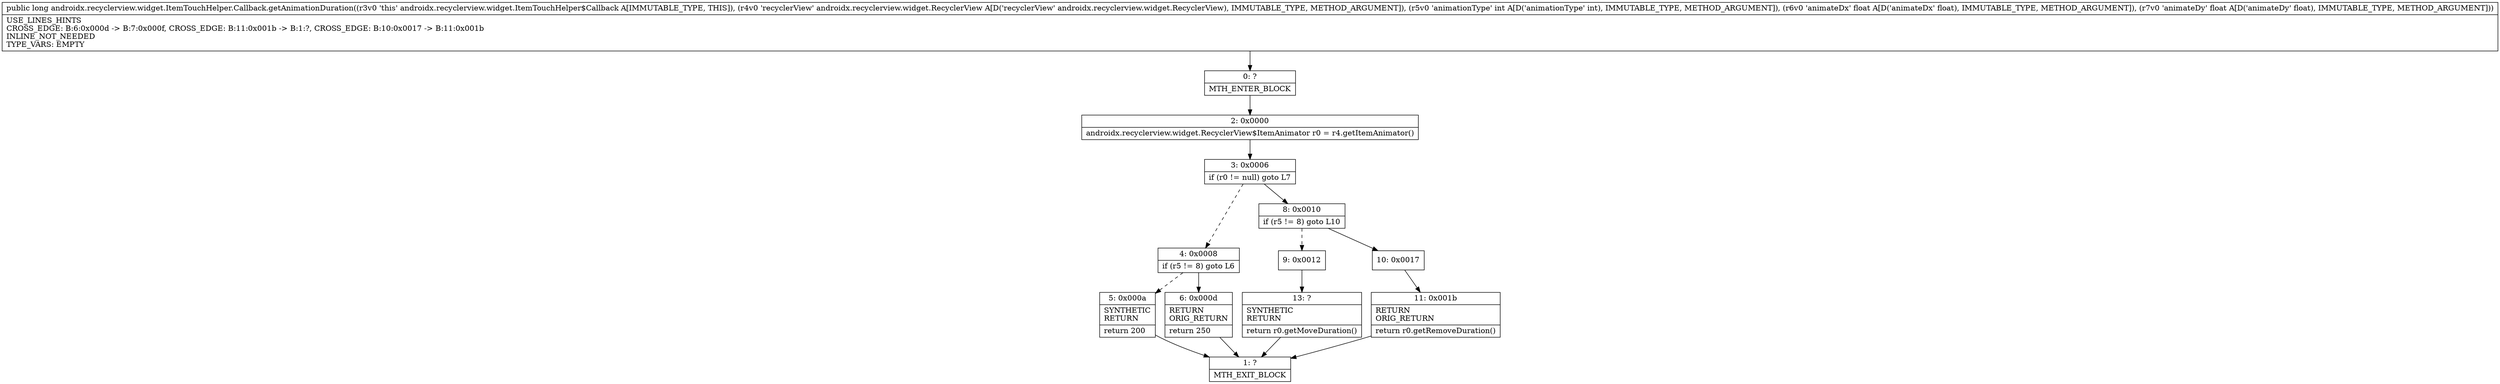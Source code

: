 digraph "CFG forandroidx.recyclerview.widget.ItemTouchHelper.Callback.getAnimationDuration(Landroidx\/recyclerview\/widget\/RecyclerView;IFF)J" {
Node_0 [shape=record,label="{0\:\ ?|MTH_ENTER_BLOCK\l}"];
Node_2 [shape=record,label="{2\:\ 0x0000|androidx.recyclerview.widget.RecyclerView$ItemAnimator r0 = r4.getItemAnimator()\l}"];
Node_3 [shape=record,label="{3\:\ 0x0006|if (r0 != null) goto L7\l}"];
Node_4 [shape=record,label="{4\:\ 0x0008|if (r5 != 8) goto L6\l}"];
Node_5 [shape=record,label="{5\:\ 0x000a|SYNTHETIC\lRETURN\l|return 200\l}"];
Node_1 [shape=record,label="{1\:\ ?|MTH_EXIT_BLOCK\l}"];
Node_6 [shape=record,label="{6\:\ 0x000d|RETURN\lORIG_RETURN\l|return 250\l}"];
Node_8 [shape=record,label="{8\:\ 0x0010|if (r5 != 8) goto L10\l}"];
Node_9 [shape=record,label="{9\:\ 0x0012}"];
Node_13 [shape=record,label="{13\:\ ?|SYNTHETIC\lRETURN\l|return r0.getMoveDuration()\l}"];
Node_10 [shape=record,label="{10\:\ 0x0017}"];
Node_11 [shape=record,label="{11\:\ 0x001b|RETURN\lORIG_RETURN\l|return r0.getRemoveDuration()\l}"];
MethodNode[shape=record,label="{public long androidx.recyclerview.widget.ItemTouchHelper.Callback.getAnimationDuration((r3v0 'this' androidx.recyclerview.widget.ItemTouchHelper$Callback A[IMMUTABLE_TYPE, THIS]), (r4v0 'recyclerView' androidx.recyclerview.widget.RecyclerView A[D('recyclerView' androidx.recyclerview.widget.RecyclerView), IMMUTABLE_TYPE, METHOD_ARGUMENT]), (r5v0 'animationType' int A[D('animationType' int), IMMUTABLE_TYPE, METHOD_ARGUMENT]), (r6v0 'animateDx' float A[D('animateDx' float), IMMUTABLE_TYPE, METHOD_ARGUMENT]), (r7v0 'animateDy' float A[D('animateDy' float), IMMUTABLE_TYPE, METHOD_ARGUMENT]))  | USE_LINES_HINTS\lCROSS_EDGE: B:6:0x000d \-\> B:7:0x000f, CROSS_EDGE: B:11:0x001b \-\> B:1:?, CROSS_EDGE: B:10:0x0017 \-\> B:11:0x001b\lINLINE_NOT_NEEDED\lTYPE_VARS: EMPTY\l}"];
MethodNode -> Node_0;Node_0 -> Node_2;
Node_2 -> Node_3;
Node_3 -> Node_4[style=dashed];
Node_3 -> Node_8;
Node_4 -> Node_5[style=dashed];
Node_4 -> Node_6;
Node_5 -> Node_1;
Node_6 -> Node_1;
Node_8 -> Node_9[style=dashed];
Node_8 -> Node_10;
Node_9 -> Node_13;
Node_13 -> Node_1;
Node_10 -> Node_11;
Node_11 -> Node_1;
}

